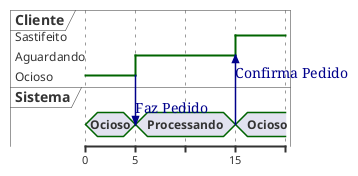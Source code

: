 @startuml tempo
robust "Cliente" as C
concise "Sistema" as S

@0
C is Ocioso
S is Ocioso

@+5
C -> S: Faz Pedido
C is Aguardando
S is Processando

@+10
S --> C: Confirma Pedido
C is Sastifeito
S is Ocioso
@enduml


